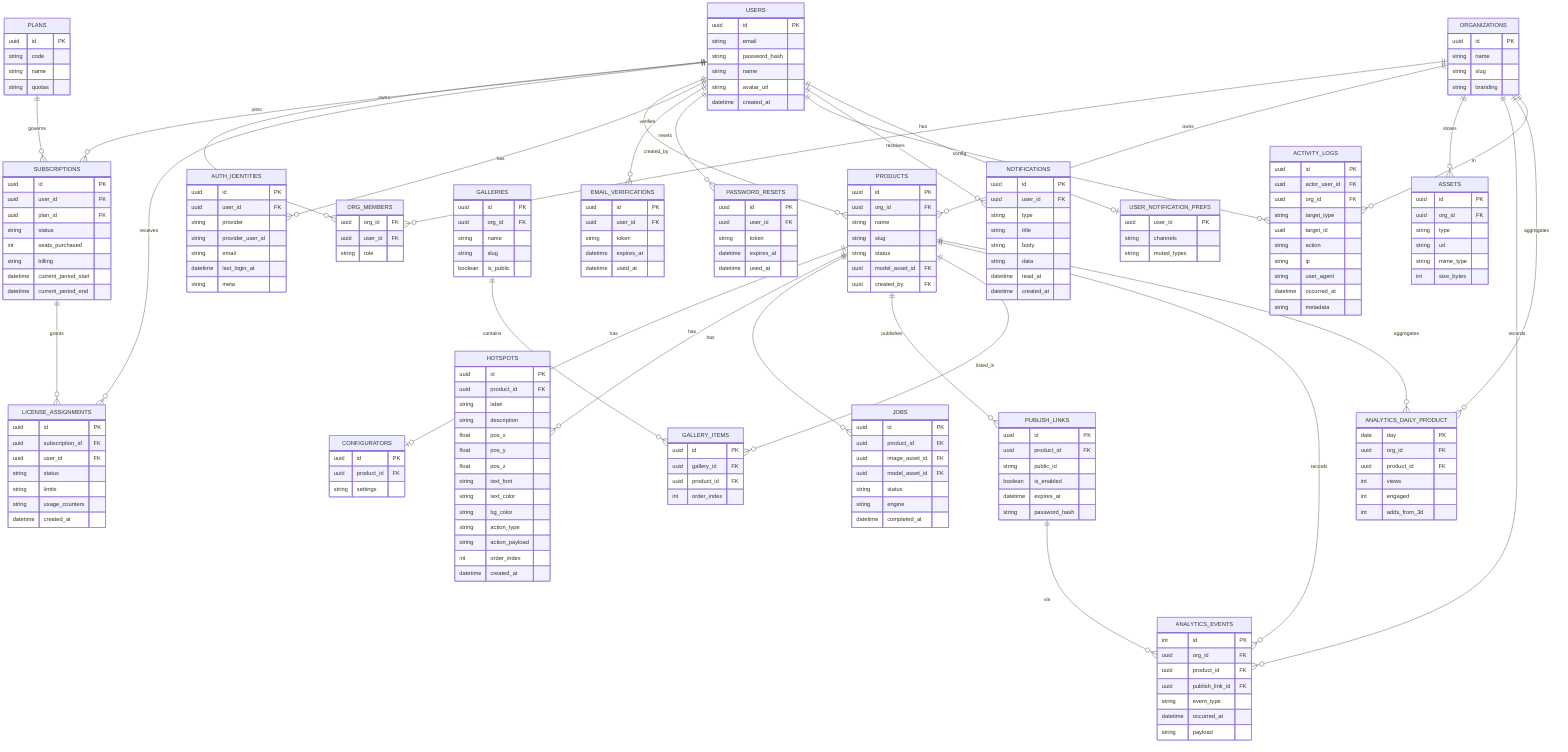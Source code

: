 erDiagram
  USERS ||--o{ ORG_MEMBERS : joins
  ORGANIZATIONS ||--o{ ORG_MEMBERS : has

  USERS ||--o{ SUBSCRIPTIONS : owns
  PLANS ||--o{ SUBSCRIPTIONS : governs
  SUBSCRIPTIONS ||--o{ LICENSE_ASSIGNMENTS : grants
  USERS ||--o{ LICENSE_ASSIGNMENTS : receives

  ORGANIZATIONS ||--o{ PRODUCTS : owns
  USERS ||--o{ PRODUCTS : created_by
  PRODUCTS ||--o| CONFIGURATORS : has
  PRODUCTS ||--o{ HOTSPOTS : has
  PRODUCTS ||--o{ JOBS : has
  PRODUCTS ||--o{ PUBLISH_LINKS : publishes
  ORGANIZATIONS ||--o{ ASSETS : stores
  PRODUCTS ||--o{ GALLERY_ITEMS : listed_in
  GALLERIES ||--o{ GALLERY_ITEMS : contains

  ORGANIZATIONS ||--o{ ANALYTICS_EVENTS : records
  PRODUCTS ||--o{ ANALYTICS_EVENTS : records
  PUBLISH_LINKS ||--o{ ANALYTICS_EVENTS : via
  ORGANIZATIONS ||--o{ ANALYTICS_DAILY_PRODUCT : aggregates
  PRODUCTS ||--o{ ANALYTICS_DAILY_PRODUCT : aggregates

  USERS ||--o{ AUTH_IDENTITIES : has
  USERS ||--o{ EMAIL_VERIFICATIONS : verifies
  USERS ||--o{ PASSWORD_RESETS : resets

  USERS ||--o{ ACTIVITY_LOGS : acts
  ORGANIZATIONS ||--o{ ACTIVITY_LOGS : in
  USERS ||--o{ NOTIFICATIONS : receives
  USERS ||--o| USER_NOTIFICATION_PREFS : config

  USERS {
    uuid id PK
    string email
    string password_hash
    string name
    string avatar_url
    datetime created_at
  }

  ORGANIZATIONS {
    uuid id PK
    string name
    string slug
    string branding
  }

  ORG_MEMBERS {
    uuid org_id FK
    uuid user_id FK
    string role
  }

  PLANS {
    uuid id PK
    string code
    string name
    string quotas
  }

  SUBSCRIPTIONS {
    uuid id PK
    uuid user_id FK
    uuid plan_id FK
    string status
    int seats_purchased
    string billing
    datetime current_period_start
    datetime current_period_end
  }

  LICENSE_ASSIGNMENTS {
    uuid id PK
    uuid subscription_id FK
    uuid user_id FK
    string status
    string limits
    string usage_counters
    datetime created_at
  }

  ASSETS {
    uuid id PK
    uuid org_id FK
    string type
    string url
    string mime_type
    int size_bytes
  }

  PRODUCTS {
    uuid id PK
    uuid org_id FK
    string name
    string slug
    string status
    uuid model_asset_id FK
    uuid created_by FK
  }

  CONFIGURATORS {
    uuid id PK
    uuid product_id FK
    string settings
  }

  HOTSPOTS {
    uuid id PK
    uuid product_id FK
    string label
    string description
    float pos_x
    float pos_y
    float pos_z
    string text_font
    string text_color
    string bg_color
    string action_type
    string action_payload
    int order_index
    datetime created_at
  }

  JOBS {
    uuid id PK
    uuid product_id FK
    uuid image_asset_id FK
    uuid model_asset_id FK
    string status
    string engine
    datetime completed_at
  }

  PUBLISH_LINKS {
    uuid id PK
    uuid product_id FK
    string public_id
    boolean is_enabled
    datetime expires_at
    string password_hash
  }

  GALLERIES {
    uuid id PK
    uuid org_id FK
    string name
    string slug
    boolean is_public
  }

  GALLERY_ITEMS {
    uuid id PK
    uuid gallery_id FK
    uuid product_id FK
    int order_index
  }

  ANALYTICS_EVENTS {
    int id PK
    uuid org_id FK
    uuid product_id FK
    uuid publish_link_id FK
    string event_type
    datetime occurred_at
    string payload
  }

  ANALYTICS_DAILY_PRODUCT {
    date day PK
    uuid org_id FK
    uuid product_id FK
    int views
    int engaged
    int adds_from_3d
  }

  AUTH_IDENTITIES {
    uuid id PK
    uuid user_id FK
    string provider
    string provider_user_id
    string email
    datetime last_login_at
    string meta
  }

  EMAIL_VERIFICATIONS {
    uuid id PK
    uuid user_id FK
    string token
    datetime expires_at
    datetime used_at
  }

  PASSWORD_RESETS {
    uuid id PK
    uuid user_id FK
    string token
    datetime expires_at
    datetime used_at
  }

  ACTIVITY_LOGS {
    uuid id PK
    uuid actor_user_id FK
    uuid org_id FK
    string target_type
    uuid target_id
    string action
    string ip
    string user_agent
    datetime occurred_at
    string metadata
  }

  NOTIFICATIONS {
    uuid id PK
    uuid user_id FK
    string type
    string title
    string body
    string data
    datetime read_at
    datetime created_at
  }

  USER_NOTIFICATION_PREFS {
    uuid user_id PK
    string channels
    string muted_types
  }